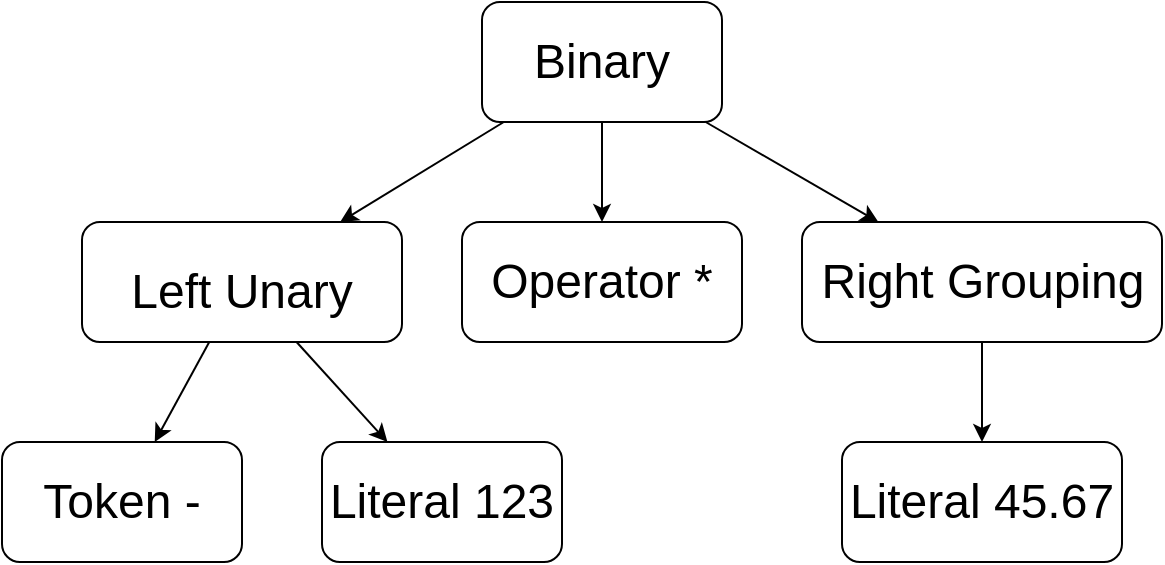 <mxfile>
    <diagram id="wyXbTPAx_VywOtWQwKLL" name="Page-1">
        <mxGraphModel dx="242" dy="630" grid="1" gridSize="10" guides="1" tooltips="1" connect="1" arrows="1" fold="1" page="1" pageScale="1" pageWidth="827" pageHeight="1169" math="0" shadow="0">
            <root>
                <mxCell id="0"/>
                <mxCell id="1" parent="0"/>
                <mxCell id="11" value="" style="edgeStyle=none;html=1;fontSize=24;" parent="1" source="5" target="10" edge="1">
                    <mxGeometry relative="1" as="geometry"/>
                </mxCell>
                <mxCell id="17" value="" style="edgeStyle=none;html=1;fontSize=24;" parent="1" source="5" target="16" edge="1">
                    <mxGeometry relative="1" as="geometry"/>
                </mxCell>
                <mxCell id="22" value="" style="edgeStyle=none;html=1;" parent="1" source="5" target="21" edge="1">
                    <mxGeometry relative="1" as="geometry"/>
                </mxCell>
                <mxCell id="5" value="" style="rounded=1;whiteSpace=wrap;html=1;" parent="1" vertex="1">
                    <mxGeometry x="350" y="140" width="120" height="60" as="geometry"/>
                </mxCell>
                <mxCell id="6" value="&lt;font style=&quot;font-size: 24px&quot;&gt;Binary&lt;/font&gt;" style="text;html=1;strokeColor=none;fillColor=none;align=center;verticalAlign=middle;whiteSpace=wrap;rounded=1;" parent="1" vertex="1">
                    <mxGeometry x="380" y="155" width="60" height="30" as="geometry"/>
                </mxCell>
                <mxCell id="26" value="" style="edgeStyle=none;html=1;fontSize=24;" parent="1" source="10" target="25" edge="1">
                    <mxGeometry relative="1" as="geometry"/>
                </mxCell>
                <mxCell id="28" value="" style="edgeStyle=none;html=1;fontSize=24;" parent="1" source="10" target="27" edge="1">
                    <mxGeometry relative="1" as="geometry"/>
                </mxCell>
                <mxCell id="10" value="" style="rounded=1;whiteSpace=wrap;html=1;" parent="1" vertex="1">
                    <mxGeometry x="150" y="250" width="160" height="60" as="geometry"/>
                </mxCell>
                <mxCell id="12" value="&lt;font style=&quot;font-size: 24px&quot;&gt;Left Unary&lt;/font&gt;" style="text;html=1;strokeColor=none;fillColor=none;align=center;verticalAlign=middle;whiteSpace=wrap;rounded=1;fontSize=36;" parent="1" vertex="1">
                    <mxGeometry x="170" y="265" width="120" height="30" as="geometry"/>
                </mxCell>
                <mxCell id="31" value="" style="edgeStyle=none;html=1;fontSize=24;" parent="1" source="16" target="30" edge="1">
                    <mxGeometry relative="1" as="geometry"/>
                </mxCell>
                <mxCell id="16" value="" style="rounded=1;whiteSpace=wrap;html=1;" parent="1" vertex="1">
                    <mxGeometry x="510" y="250" width="180" height="60" as="geometry"/>
                </mxCell>
                <mxCell id="18" value="Right Grouping" style="text;html=1;align=center;verticalAlign=middle;resizable=0;points=[];autosize=1;strokeColor=none;fillColor=none;fontSize=24;rounded=1;" parent="1" vertex="1">
                    <mxGeometry x="510" y="265" width="180" height="30" as="geometry"/>
                </mxCell>
                <mxCell id="21" value="&lt;font style=&quot;font-size: 24px&quot;&gt;Operator *&lt;/font&gt;" style="rounded=1;whiteSpace=wrap;html=1;" parent="1" vertex="1">
                    <mxGeometry x="340" y="250" width="140" height="60" as="geometry"/>
                </mxCell>
                <mxCell id="25" value="&lt;font style=&quot;font-size: 24px&quot;&gt;Token -&lt;/font&gt;" style="rounded=1;whiteSpace=wrap;html=1;" parent="1" vertex="1">
                    <mxGeometry x="110" y="360" width="120" height="60" as="geometry"/>
                </mxCell>
                <mxCell id="27" value="&lt;font style=&quot;font-size: 24px&quot;&gt;Literal 123&lt;/font&gt;" style="rounded=1;whiteSpace=wrap;html=1;" parent="1" vertex="1">
                    <mxGeometry x="270" y="360" width="120" height="60" as="geometry"/>
                </mxCell>
                <mxCell id="30" value="&lt;font style=&quot;font-size: 24px&quot;&gt;Literal 45.67&lt;/font&gt;" style="rounded=1;whiteSpace=wrap;html=1;" parent="1" vertex="1">
                    <mxGeometry x="530" y="360" width="140" height="60" as="geometry"/>
                </mxCell>
            </root>
        </mxGraphModel>
    </diagram>
</mxfile>